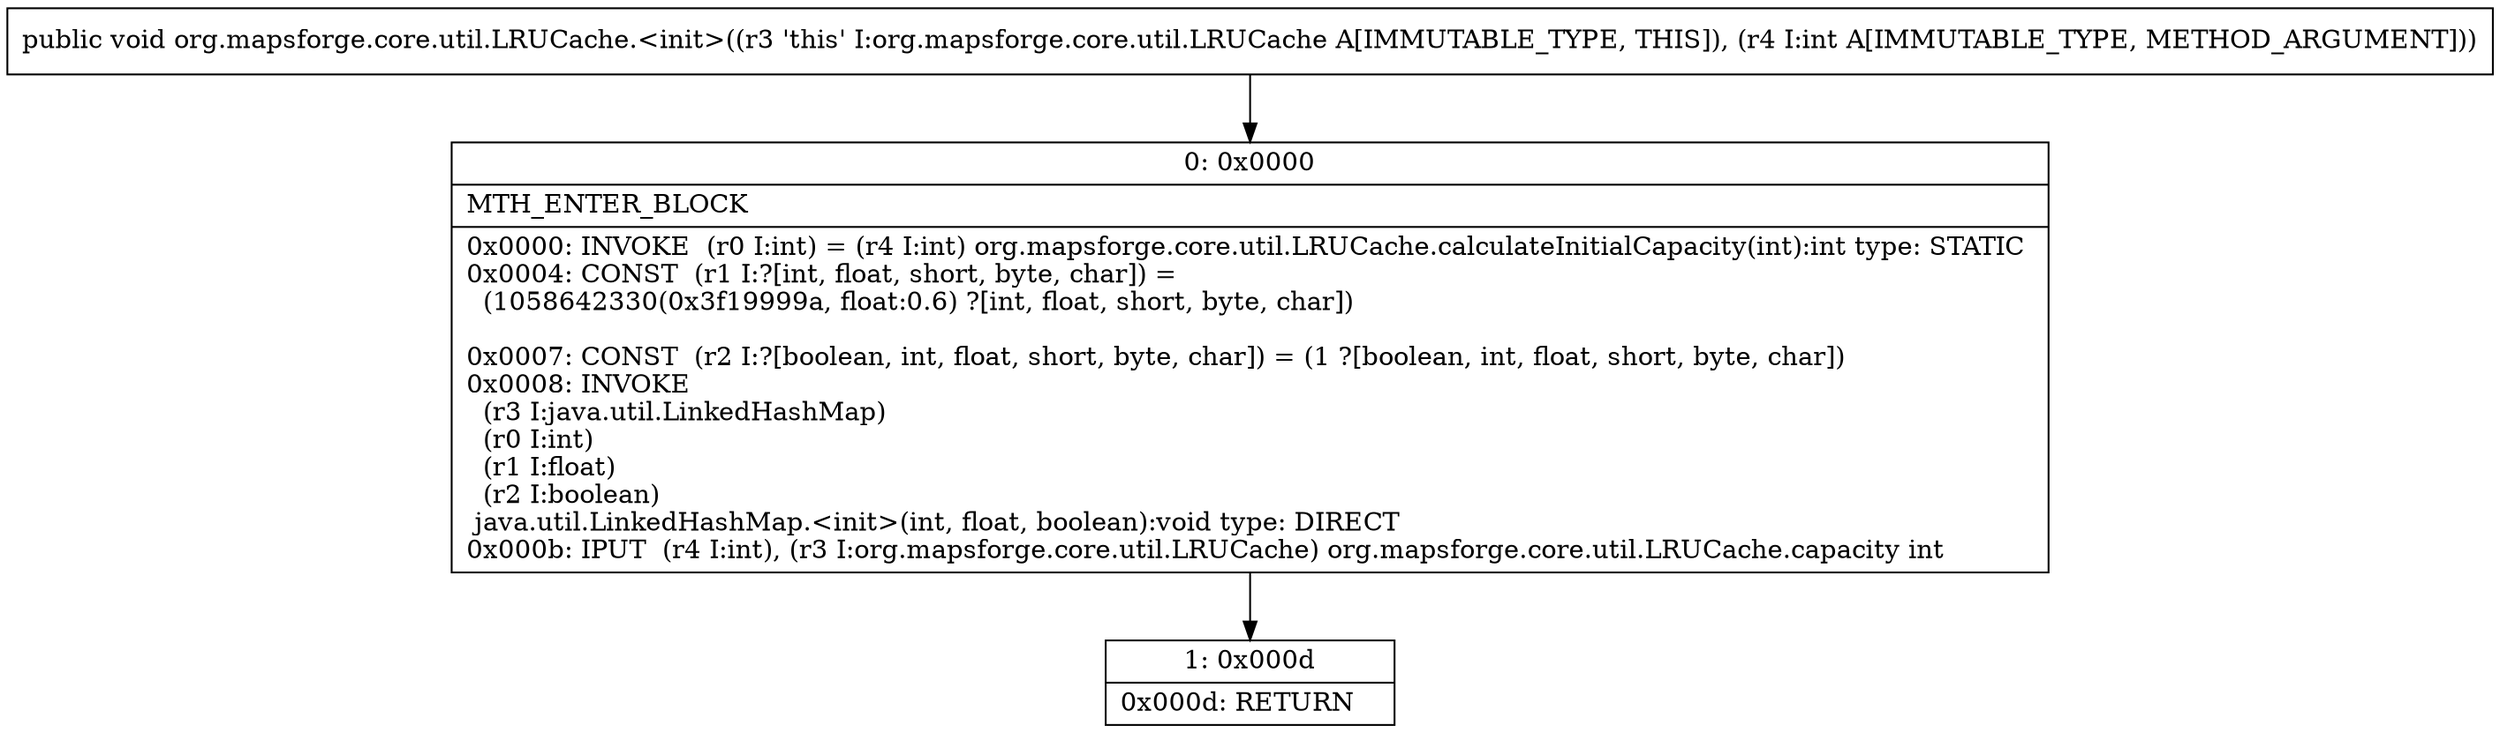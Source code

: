 digraph "CFG fororg.mapsforge.core.util.LRUCache.\<init\>(I)V" {
Node_0 [shape=record,label="{0\:\ 0x0000|MTH_ENTER_BLOCK\l|0x0000: INVOKE  (r0 I:int) = (r4 I:int) org.mapsforge.core.util.LRUCache.calculateInitialCapacity(int):int type: STATIC \l0x0004: CONST  (r1 I:?[int, float, short, byte, char]) = \l  (1058642330(0x3f19999a, float:0.6) ?[int, float, short, byte, char])\l \l0x0007: CONST  (r2 I:?[boolean, int, float, short, byte, char]) = (1 ?[boolean, int, float, short, byte, char]) \l0x0008: INVOKE  \l  (r3 I:java.util.LinkedHashMap)\l  (r0 I:int)\l  (r1 I:float)\l  (r2 I:boolean)\l java.util.LinkedHashMap.\<init\>(int, float, boolean):void type: DIRECT \l0x000b: IPUT  (r4 I:int), (r3 I:org.mapsforge.core.util.LRUCache) org.mapsforge.core.util.LRUCache.capacity int \l}"];
Node_1 [shape=record,label="{1\:\ 0x000d|0x000d: RETURN   \l}"];
MethodNode[shape=record,label="{public void org.mapsforge.core.util.LRUCache.\<init\>((r3 'this' I:org.mapsforge.core.util.LRUCache A[IMMUTABLE_TYPE, THIS]), (r4 I:int A[IMMUTABLE_TYPE, METHOD_ARGUMENT])) }"];
MethodNode -> Node_0;
Node_0 -> Node_1;
}

